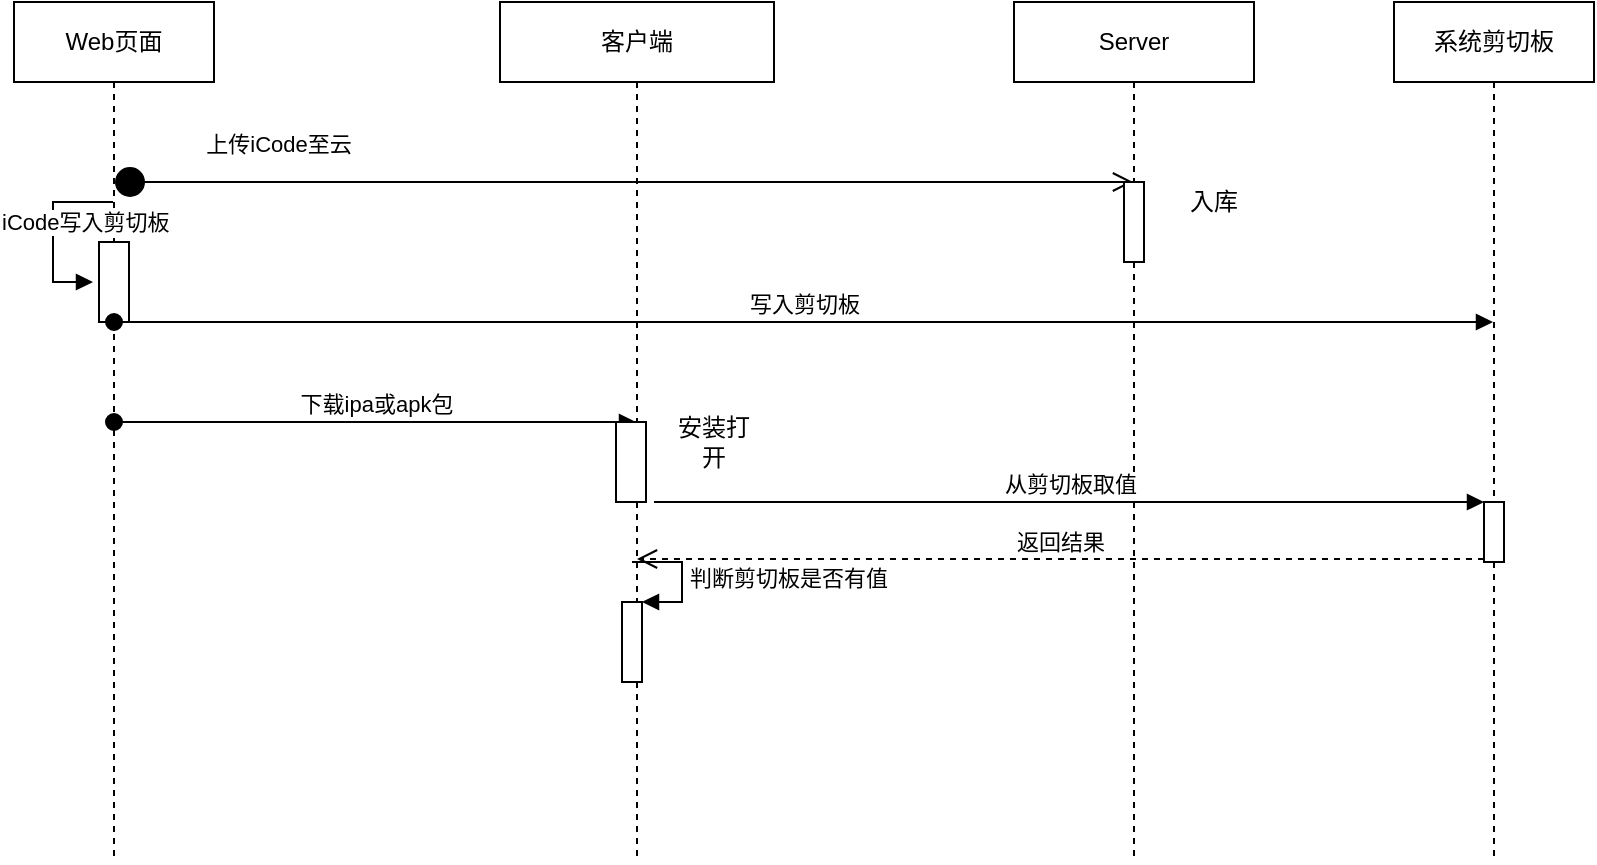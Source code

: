 <mxfile version="10.7.7" type="github"><diagram id="KuDxBfszrxAnam2XZdTy" name="Page-1"><mxGraphModel dx="1394" dy="715" grid="1" gridSize="10" guides="1" tooltips="1" connect="1" arrows="1" fold="1" page="1" pageScale="1" pageWidth="827" pageHeight="1169" math="0" shadow="0"><root><mxCell id="0"/><mxCell id="1" parent="0"/><mxCell id="Xbw5VLq4ikStmexM9F53-1" value="Web页面" style="shape=umlLifeline;perimeter=lifelinePerimeter;whiteSpace=wrap;html=1;container=1;collapsible=0;recursiveResize=0;outlineConnect=0;" vertex="1" parent="1"><mxGeometry x="120" y="100" width="100" height="430" as="geometry"/></mxCell><mxCell id="Xbw5VLq4ikStmexM9F53-12" value="上传iCode至云" style="html=1;verticalAlign=bottom;startArrow=circle;startFill=1;endArrow=open;startSize=6;endSize=8;" edge="1" parent="Xbw5VLq4ikStmexM9F53-1" target="Xbw5VLq4ikStmexM9F53-2"><mxGeometry x="-0.68" y="10" width="80" relative="1" as="geometry"><mxPoint x="50" y="90" as="sourcePoint"/><mxPoint x="130" y="90" as="targetPoint"/><mxPoint as="offset"/></mxGeometry></mxCell><mxCell id="Xbw5VLq4ikStmexM9F53-18" value="iCode写入剪切板" style="edgeStyle=orthogonalEdgeStyle;html=1;align=left;spacingLeft=2;endArrow=block;rounded=0;" edge="1" parent="Xbw5VLq4ikStmexM9F53-1"><mxGeometry x="-0.333" y="32" relative="1" as="geometry"><mxPoint x="49.5" y="100" as="sourcePoint"/><Array as="points"><mxPoint x="19.5" y="100"/><mxPoint x="19.5" y="140"/></Array><mxPoint x="39.5" y="140" as="targetPoint"/><mxPoint x="-62" y="10" as="offset"/></mxGeometry></mxCell><mxCell id="Xbw5VLq4ikStmexM9F53-19" value="" style="html=1;points=[];perimeter=orthogonalPerimeter;" vertex="1" parent="Xbw5VLq4ikStmexM9F53-1"><mxGeometry x="42.5" y="120" width="15" height="40" as="geometry"/></mxCell><mxCell id="Xbw5VLq4ikStmexM9F53-20" value="下载ipa或apk包" style="html=1;verticalAlign=bottom;startArrow=oval;startFill=1;endArrow=block;startSize=8;" edge="1" parent="Xbw5VLq4ikStmexM9F53-1" target="Xbw5VLq4ikStmexM9F53-3"><mxGeometry width="60" relative="1" as="geometry"><mxPoint x="50" y="210" as="sourcePoint"/><mxPoint x="110" y="210" as="targetPoint"/></mxGeometry></mxCell><mxCell id="Xbw5VLq4ikStmexM9F53-27" value="写入剪切板" style="html=1;verticalAlign=bottom;startArrow=oval;startFill=1;endArrow=block;startSize=8;" edge="1" parent="Xbw5VLq4ikStmexM9F53-1" target="Xbw5VLq4ikStmexM9F53-26"><mxGeometry width="60" relative="1" as="geometry"><mxPoint x="50" y="160" as="sourcePoint"/><mxPoint x="110" y="160" as="targetPoint"/></mxGeometry></mxCell><mxCell id="Xbw5VLq4ikStmexM9F53-2" value="Server" style="shape=umlLifeline;perimeter=lifelinePerimeter;whiteSpace=wrap;html=1;container=1;collapsible=0;recursiveResize=0;outlineConnect=0;" vertex="1" parent="1"><mxGeometry x="620" y="100" width="120" height="430" as="geometry"/></mxCell><mxCell id="Xbw5VLq4ikStmexM9F53-14" value="" style="html=1;points=[];perimeter=orthogonalPerimeter;direction=west;" vertex="1" parent="Xbw5VLq4ikStmexM9F53-2"><mxGeometry x="55" y="90" width="10" height="40" as="geometry"/></mxCell><mxCell id="Xbw5VLq4ikStmexM9F53-17" value="入库" style="text;html=1;strokeColor=none;fillColor=none;align=center;verticalAlign=middle;whiteSpace=wrap;rounded=0;" vertex="1" parent="Xbw5VLq4ikStmexM9F53-2"><mxGeometry x="80" y="90" width="40" height="20" as="geometry"/></mxCell><mxCell id="Xbw5VLq4ikStmexM9F53-3" value="客户端" style="shape=umlLifeline;perimeter=lifelinePerimeter;whiteSpace=wrap;html=1;container=1;collapsible=0;recursiveResize=0;outlineConnect=0;" vertex="1" parent="1"><mxGeometry x="363" y="100" width="137" height="430" as="geometry"/></mxCell><mxCell id="Xbw5VLq4ikStmexM9F53-24" value="安装打开" style="text;html=1;strokeColor=none;fillColor=none;align=center;verticalAlign=middle;whiteSpace=wrap;rounded=0;" vertex="1" parent="Xbw5VLq4ikStmexM9F53-3"><mxGeometry x="87" y="210" width="40" height="20" as="geometry"/></mxCell><mxCell id="Xbw5VLq4ikStmexM9F53-21" value="" style="html=1;points=[];perimeter=orthogonalPerimeter;" vertex="1" parent="Xbw5VLq4ikStmexM9F53-3"><mxGeometry x="58" y="210" width="15" height="40" as="geometry"/></mxCell><mxCell id="Xbw5VLq4ikStmexM9F53-32" value="" style="html=1;points=[];perimeter=orthogonalPerimeter;" vertex="1" parent="Xbw5VLq4ikStmexM9F53-3"><mxGeometry x="61" y="300" width="10" height="40" as="geometry"/></mxCell><mxCell id="Xbw5VLq4ikStmexM9F53-33" value="判断剪切板是否有值" style="edgeStyle=orthogonalEdgeStyle;html=1;align=left;spacingLeft=2;endArrow=block;rounded=0;entryX=1;entryY=0;" edge="1" target="Xbw5VLq4ikStmexM9F53-32" parent="Xbw5VLq4ikStmexM9F53-3"><mxGeometry relative="1" as="geometry"><mxPoint x="66" y="280" as="sourcePoint"/><Array as="points"><mxPoint x="91" y="280"/></Array></mxGeometry></mxCell><mxCell id="Xbw5VLq4ikStmexM9F53-26" value="系统剪切板" style="shape=umlLifeline;perimeter=lifelinePerimeter;whiteSpace=wrap;html=1;container=1;collapsible=0;recursiveResize=0;outlineConnect=0;" vertex="1" parent="1"><mxGeometry x="810" y="100" width="100" height="430" as="geometry"/></mxCell><mxCell id="Xbw5VLq4ikStmexM9F53-29" value="" style="html=1;points=[];perimeter=orthogonalPerimeter;" vertex="1" parent="Xbw5VLq4ikStmexM9F53-26"><mxGeometry x="45" y="250" width="10" height="30" as="geometry"/></mxCell><mxCell id="Xbw5VLq4ikStmexM9F53-30" value="从剪切板取值" style="html=1;verticalAlign=bottom;endArrow=block;entryX=0;entryY=0;exitX=1.267;exitY=1;exitDx=0;exitDy=0;exitPerimeter=0;" edge="1" target="Xbw5VLq4ikStmexM9F53-29" parent="1" source="Xbw5VLq4ikStmexM9F53-21"><mxGeometry relative="1" as="geometry"><mxPoint x="785" y="350" as="sourcePoint"/></mxGeometry></mxCell><mxCell id="Xbw5VLq4ikStmexM9F53-31" value="返回结果" style="html=1;verticalAlign=bottom;endArrow=open;dashed=1;endSize=8;exitX=0;exitY=0.95;" edge="1" source="Xbw5VLq4ikStmexM9F53-29" parent="1" target="Xbw5VLq4ikStmexM9F53-3"><mxGeometry relative="1" as="geometry"><mxPoint x="785" y="426" as="targetPoint"/></mxGeometry></mxCell></root></mxGraphModel></diagram></mxfile>